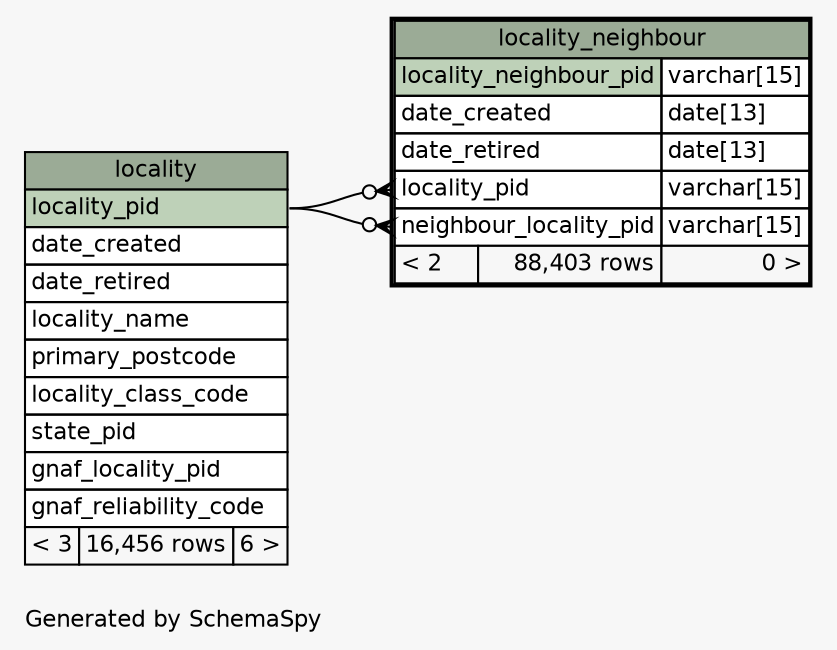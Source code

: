 // dot 2.40.1 on Linux 4.15.0-20-generic
// SchemaSpy rev 590
digraph "oneDegreeRelationshipsDiagram" {
  graph [
    rankdir="RL"
    bgcolor="#f7f7f7"
    label="\nGenerated by SchemaSpy"
    labeljust="l"
    nodesep="0.18"
    ranksep="0.46"
    fontname="Helvetica"
    fontsize="11"
  ];
  node [
    fontname="Helvetica"
    fontsize="11"
    shape="plaintext"
  ];
  edge [
    arrowsize="0.8"
  ];
  "locality_neighbour":"locality_pid":w -> "locality":"locality_pid":e [arrowhead=none dir=back arrowtail=crowodot];
  "locality_neighbour":"neighbour_locality_pid":w -> "locality":"locality_pid":e [arrowhead=none dir=back arrowtail=crowodot];
  "locality" [
    label=<
    <TABLE BORDER="0" CELLBORDER="1" CELLSPACING="0" BGCOLOR="#ffffff">
      <TR><TD COLSPAN="3" BGCOLOR="#9bab96" ALIGN="CENTER">locality</TD></TR>
      <TR><TD PORT="locality_pid" COLSPAN="3" BGCOLOR="#bed1b8" ALIGN="LEFT">locality_pid</TD></TR>
      <TR><TD PORT="date_created" COLSPAN="3" ALIGN="LEFT">date_created</TD></TR>
      <TR><TD PORT="date_retired" COLSPAN="3" ALIGN="LEFT">date_retired</TD></TR>
      <TR><TD PORT="locality_name" COLSPAN="3" ALIGN="LEFT">locality_name</TD></TR>
      <TR><TD PORT="primary_postcode" COLSPAN="3" ALIGN="LEFT">primary_postcode</TD></TR>
      <TR><TD PORT="locality_class_code" COLSPAN="3" ALIGN="LEFT">locality_class_code</TD></TR>
      <TR><TD PORT="state_pid" COLSPAN="3" ALIGN="LEFT">state_pid</TD></TR>
      <TR><TD PORT="gnaf_locality_pid" COLSPAN="3" ALIGN="LEFT">gnaf_locality_pid</TD></TR>
      <TR><TD PORT="gnaf_reliability_code" COLSPAN="3" ALIGN="LEFT">gnaf_reliability_code</TD></TR>
      <TR><TD ALIGN="LEFT" BGCOLOR="#f7f7f7">&lt; 3</TD><TD ALIGN="RIGHT" BGCOLOR="#f7f7f7">16,456 rows</TD><TD ALIGN="RIGHT" BGCOLOR="#f7f7f7">6 &gt;</TD></TR>
    </TABLE>>
    URL="locality.html"
    tooltip="locality"
  ];
  "locality_neighbour" [
    label=<
    <TABLE BORDER="2" CELLBORDER="1" CELLSPACING="0" BGCOLOR="#ffffff">
      <TR><TD COLSPAN="3" BGCOLOR="#9bab96" ALIGN="CENTER">locality_neighbour</TD></TR>
      <TR><TD PORT="locality_neighbour_pid" COLSPAN="2" BGCOLOR="#bed1b8" ALIGN="LEFT">locality_neighbour_pid</TD><TD PORT="locality_neighbour_pid.type" ALIGN="LEFT">varchar[15]</TD></TR>
      <TR><TD PORT="date_created" COLSPAN="2" ALIGN="LEFT">date_created</TD><TD PORT="date_created.type" ALIGN="LEFT">date[13]</TD></TR>
      <TR><TD PORT="date_retired" COLSPAN="2" ALIGN="LEFT">date_retired</TD><TD PORT="date_retired.type" ALIGN="LEFT">date[13]</TD></TR>
      <TR><TD PORT="locality_pid" COLSPAN="2" ALIGN="LEFT">locality_pid</TD><TD PORT="locality_pid.type" ALIGN="LEFT">varchar[15]</TD></TR>
      <TR><TD PORT="neighbour_locality_pid" COLSPAN="2" ALIGN="LEFT">neighbour_locality_pid</TD><TD PORT="neighbour_locality_pid.type" ALIGN="LEFT">varchar[15]</TD></TR>
      <TR><TD ALIGN="LEFT" BGCOLOR="#f7f7f7">&lt; 2</TD><TD ALIGN="RIGHT" BGCOLOR="#f7f7f7">88,403 rows</TD><TD ALIGN="RIGHT" BGCOLOR="#f7f7f7">0 &gt;</TD></TR>
    </TABLE>>
    URL="locality_neighbour.html"
    tooltip="locality_neighbour"
  ];
}
